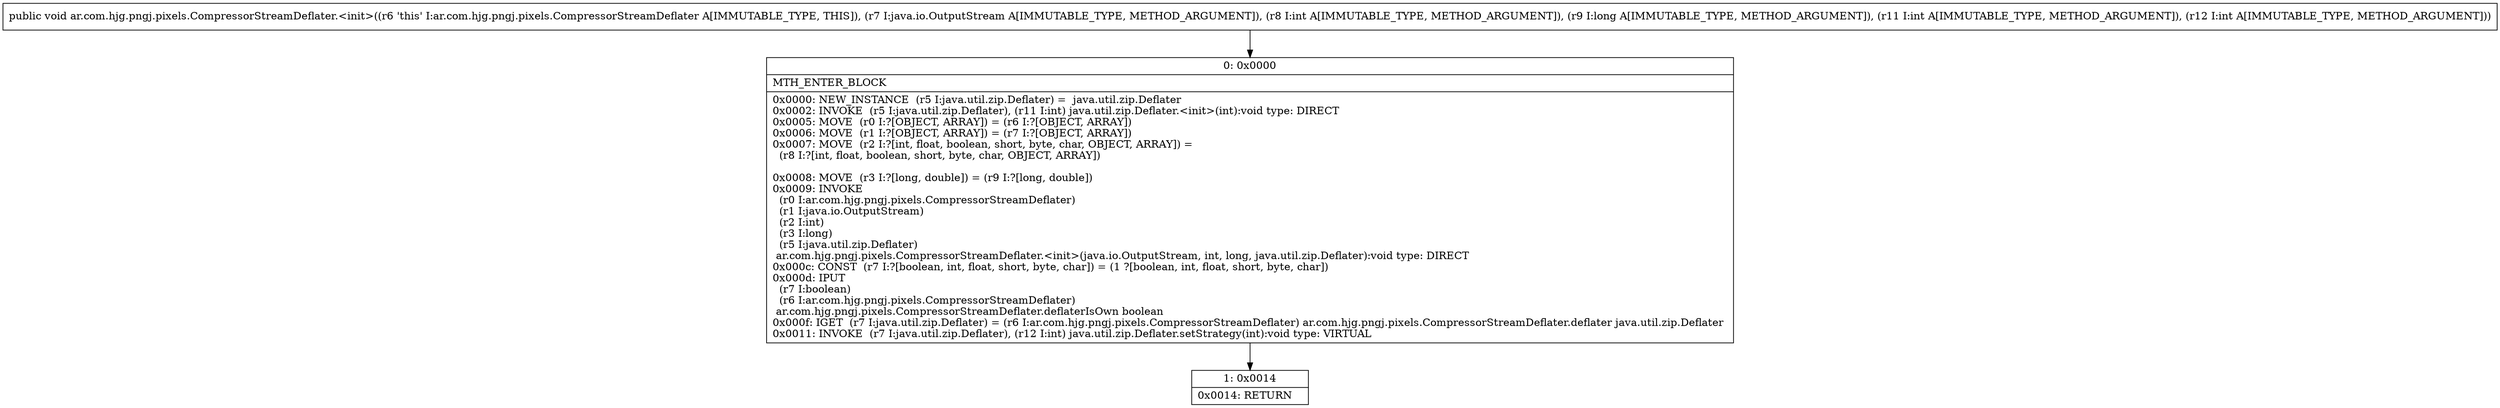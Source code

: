 digraph "CFG forar.com.hjg.pngj.pixels.CompressorStreamDeflater.\<init\>(Ljava\/io\/OutputStream;IJII)V" {
Node_0 [shape=record,label="{0\:\ 0x0000|MTH_ENTER_BLOCK\l|0x0000: NEW_INSTANCE  (r5 I:java.util.zip.Deflater) =  java.util.zip.Deflater \l0x0002: INVOKE  (r5 I:java.util.zip.Deflater), (r11 I:int) java.util.zip.Deflater.\<init\>(int):void type: DIRECT \l0x0005: MOVE  (r0 I:?[OBJECT, ARRAY]) = (r6 I:?[OBJECT, ARRAY]) \l0x0006: MOVE  (r1 I:?[OBJECT, ARRAY]) = (r7 I:?[OBJECT, ARRAY]) \l0x0007: MOVE  (r2 I:?[int, float, boolean, short, byte, char, OBJECT, ARRAY]) = \l  (r8 I:?[int, float, boolean, short, byte, char, OBJECT, ARRAY])\l \l0x0008: MOVE  (r3 I:?[long, double]) = (r9 I:?[long, double]) \l0x0009: INVOKE  \l  (r0 I:ar.com.hjg.pngj.pixels.CompressorStreamDeflater)\l  (r1 I:java.io.OutputStream)\l  (r2 I:int)\l  (r3 I:long)\l  (r5 I:java.util.zip.Deflater)\l ar.com.hjg.pngj.pixels.CompressorStreamDeflater.\<init\>(java.io.OutputStream, int, long, java.util.zip.Deflater):void type: DIRECT \l0x000c: CONST  (r7 I:?[boolean, int, float, short, byte, char]) = (1 ?[boolean, int, float, short, byte, char]) \l0x000d: IPUT  \l  (r7 I:boolean)\l  (r6 I:ar.com.hjg.pngj.pixels.CompressorStreamDeflater)\l ar.com.hjg.pngj.pixels.CompressorStreamDeflater.deflaterIsOwn boolean \l0x000f: IGET  (r7 I:java.util.zip.Deflater) = (r6 I:ar.com.hjg.pngj.pixels.CompressorStreamDeflater) ar.com.hjg.pngj.pixels.CompressorStreamDeflater.deflater java.util.zip.Deflater \l0x0011: INVOKE  (r7 I:java.util.zip.Deflater), (r12 I:int) java.util.zip.Deflater.setStrategy(int):void type: VIRTUAL \l}"];
Node_1 [shape=record,label="{1\:\ 0x0014|0x0014: RETURN   \l}"];
MethodNode[shape=record,label="{public void ar.com.hjg.pngj.pixels.CompressorStreamDeflater.\<init\>((r6 'this' I:ar.com.hjg.pngj.pixels.CompressorStreamDeflater A[IMMUTABLE_TYPE, THIS]), (r7 I:java.io.OutputStream A[IMMUTABLE_TYPE, METHOD_ARGUMENT]), (r8 I:int A[IMMUTABLE_TYPE, METHOD_ARGUMENT]), (r9 I:long A[IMMUTABLE_TYPE, METHOD_ARGUMENT]), (r11 I:int A[IMMUTABLE_TYPE, METHOD_ARGUMENT]), (r12 I:int A[IMMUTABLE_TYPE, METHOD_ARGUMENT])) }"];
MethodNode -> Node_0;
Node_0 -> Node_1;
}

